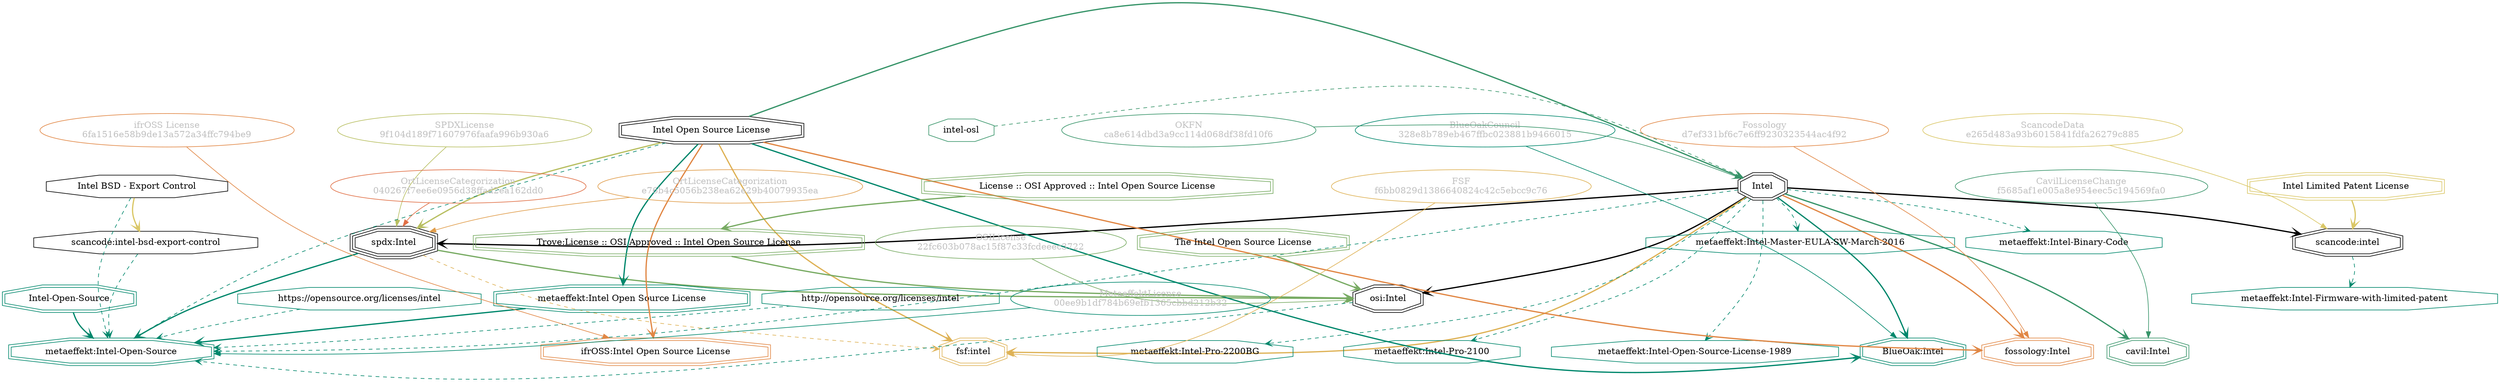 strict digraph {
    node [shape=box];
    graph [splines=curved];
    2356 [label="SPDXLicense\n9f104d189f71607976faafa996b930a6"
         ,fontcolor=gray
         ,color="#b8bf62"
         ,fillcolor="beige;1"
         ,shape=ellipse];
    2357 [label="spdx:Intel"
         ,shape=tripleoctagon];
    2358 [label=Intel
         ,shape=doubleoctagon];
    2359 [label="Intel Open Source License"
         ,shape=doubleoctagon];
    5077 [label="OSILicense\n22fc603b078ac15f87c33fcdeeec3722"
         ,fontcolor=gray
         ,color="#78ab63"
         ,fillcolor="beige;1"
         ,shape=ellipse];
    5078 [label="osi:Intel"
         ,shape=doubleoctagon];
    5079 [label="The Intel Open Source License"
         ,color="#78ab63"
         ,shape=doubleoctagon];
    5080 [label="Trove:License :: OSI Approved :: Intel Open Source License"
         ,color="#78ab63"
         ,shape=doubleoctagon];
    5081 [label="License :: OSI Approved :: Intel Open Source License"
         ,color="#78ab63"
         ,shape=doubleoctagon];
    8852 [label="BlueOakCouncil\n328e8b789eb467ffbc023881b9466015"
         ,fontcolor=gray
         ,color="#00876c"
         ,fillcolor="beige;1"
         ,shape=ellipse];
    8853 [label="BlueOak:Intel"
         ,color="#00876c"
         ,shape=doubleoctagon];
    10776 [label="FSF\nf6bb0829d1386640824c42c5ebcc9c76"
          ,fontcolor=gray
          ,color="#deb256"
          ,fillcolor="beige;1"
          ,shape=ellipse];
    10777 [label="fsf:intel"
          ,color="#deb256"
          ,shape=doubleoctagon];
    17550 [label="scancode:intel-bsd-export-control"
          ,shape=octagon];
    17552 [label="Intel BSD - Export Control"
          ,shape=octagon];
    17643 [label="ScancodeData\ne265d483a93b6015841fdfa26279c885"
          ,fontcolor=gray
          ,color="#dac767"
          ,fillcolor="beige;1"
          ,shape=ellipse];
    17644 [label="scancode:intel"
          ,shape=doubleoctagon];
    17645 [label="Intel Limited Patent License"
          ,color="#dac767"
          ,shape=doubleoctagon];
    27102 [label="Fossology\nd7ef331bf6c7e6ff9230323544ac4f92"
          ,fontcolor=gray
          ,color="#e18745"
          ,fillcolor="beige;1"
          ,shape=ellipse];
    27103 [label="fossology:Intel"
          ,color="#e18745"
          ,shape=doubleoctagon];
    28313 [label="OKFN\nca8e614dbd3a9cc114d068df38fd10f6"
          ,fontcolor=gray
          ,color="#379469"
          ,fillcolor="beige;1"
          ,shape=ellipse];
    28314 [label="intel-osl"
          ,color="#379469"
          ,shape=octagon];
    28769 [label="OrtLicenseCategorization\n040267f7ee6e0956d38ffad2ea162dd0"
          ,fontcolor=gray
          ,color="#e06f45"
          ,fillcolor="beige;1"
          ,shape=ellipse];
    35525 [label="OrtLicenseCategorization\ne76b4c5056b238ea62e29b40079935ea"
          ,fontcolor=gray
          ,color="#e09d4b"
          ,fillcolor="beige;1"
          ,shape=ellipse];
    36997 [label="CavilLicenseChange\nf5685af1e005a8e954eec5c194569fa0"
          ,fontcolor=gray
          ,color="#379469"
          ,fillcolor="beige;1"
          ,shape=ellipse];
    36998 [label="cavil:Intel"
          ,color="#379469"
          ,shape=doubleoctagon];
    43563 [label="metaeffekt:Intel-Pro-2200BG"
          ,color="#00876c"
          ,shape=octagon];
    43568 [label="metaeffekt:Intel-Pro-2100"
          ,color="#00876c"
          ,shape=octagon];
    43572 [label="MetaeffektLicense\n00ee9b1df784b69efb1365cbbd212b32"
          ,fontcolor=gray
          ,color="#00876c"
          ,fillcolor="beige;1"
          ,shape=ellipse];
    43573 [label="metaeffekt:Intel-Open-Source"
          ,color="#00876c"
          ,shape=doubleoctagon];
    43574 [label="Intel-Open-Source"
          ,color="#00876c"
          ,shape=doubleoctagon];
    43575 [label="metaeffekt:Intel Open Source License"
          ,color="#00876c"
          ,shape=doubleoctagon];
    43576 [label="http://opensource.org/licenses/intel"
          ,color="#00876c"
          ,shape=octagon];
    43578 [label="https://opensource.org/licenses/intel"
          ,color="#00876c"
          ,shape=octagon];
    43580 [label="metaeffekt:Intel-Open-Source-License-1989"
          ,color="#00876c"
          ,shape=octagon];
    43592 [label="metaeffekt:Intel-Master-EULA-SW-March-2016"
          ,color="#00876c"
          ,shape=octagon];
    43610 [label="metaeffekt:Intel-Firmware-with-limited-patent"
          ,color="#00876c"
          ,shape=octagon];
    43627 [label="metaeffekt:Intel-Binary-Code"
          ,color="#00876c"
          ,shape=octagon];
    54874 [label="ifrOSS License\n6fa1516e58b9de13a572a34ffc794be9"
          ,fontcolor=gray
          ,color="#e18745"
          ,fillcolor="beige;1"
          ,shape=ellipse];
    54875 [label="ifrOSS:Intel Open Source License"
          ,color="#e18745"
          ,shape=doubleoctagon];
    2356 -> 2357 [weight=0.5
                 ,color="#b8bf62"];
    2357 -> 5078 [style=bold
                 ,arrowhead=vee
                 ,weight=0.7
                 ,color="#78ab63"];
    2357 -> 10777 [style=dashed
                  ,arrowhead=vee
                  ,weight=0.5
                  ,color="#deb256"];
    2357 -> 43573 [style=bold
                  ,arrowhead=vee
                  ,weight=0.7
                  ,color="#00876c"];
    2358 -> 2357 [style=bold
                 ,arrowhead=vee
                 ,weight=0.7];
    2358 -> 5078 [style=bold
                 ,arrowhead=vee
                 ,weight=0.7];
    2358 -> 8853 [style=bold
                 ,arrowhead=vee
                 ,weight=0.7
                 ,color="#00876c"];
    2358 -> 10777 [style=bold
                  ,arrowhead=vee
                  ,weight=0.7
                  ,color="#deb256"];
    2358 -> 17644 [style=bold
                  ,arrowhead=vee
                  ,weight=0.7];
    2358 -> 27103 [style=bold
                  ,arrowhead=vee
                  ,weight=0.7
                  ,color="#e18745"];
    2358 -> 36998 [style=bold
                  ,arrowhead=vee
                  ,weight=0.7
                  ,color="#379469"];
    2358 -> 36998 [style=bold
                  ,arrowhead=vee
                  ,weight=0.7
                  ,color="#379469"];
    2358 -> 43563 [style=dashed
                  ,arrowhead=vee
                  ,weight=0.5
                  ,color="#00876c"];
    2358 -> 43568 [style=dashed
                  ,arrowhead=vee
                  ,weight=0.5
                  ,color="#00876c"];
    2358 -> 43573 [style=dashed
                  ,arrowhead=vee
                  ,weight=0.5
                  ,color="#00876c"];
    2358 -> 43580 [style=dashed
                  ,arrowhead=vee
                  ,weight=0.5
                  ,color="#00876c"];
    2358 -> 43592 [style=dashed
                  ,arrowhead=vee
                  ,weight=0.5
                  ,color="#00876c"];
    2358 -> 43627 [style=dashed
                  ,arrowhead=vee
                  ,weight=0.5
                  ,color="#00876c"];
    2359 -> 2357 [style=bold
                 ,arrowhead=vee
                 ,weight=0.7
                 ,color="#b8bf62"];
    2359 -> 2358 [style=bold
                 ,arrowhead=vee
                 ,weight=0.7
                 ,color="#379469"];
    2359 -> 8853 [style=bold
                 ,arrowhead=vee
                 ,weight=0.7
                 ,color="#00876c"];
    2359 -> 10777 [style=bold
                  ,arrowhead=vee
                  ,weight=0.7
                  ,color="#deb256"];
    2359 -> 27103 [style=bold
                  ,arrowhead=vee
                  ,weight=0.7
                  ,color="#e18745"];
    2359 -> 43573 [style=dashed
                  ,arrowhead=vee
                  ,weight=0.5
                  ,color="#00876c"];
    2359 -> 43575 [style=bold
                  ,arrowhead=vee
                  ,weight=0.7
                  ,color="#00876c"];
    2359 -> 54875 [style=bold
                  ,arrowhead=vee
                  ,weight=0.7
                  ,color="#e18745"];
    2359 -> 54875 [style=bold
                  ,arrowhead=vee
                  ,weight=0.7
                  ,color="#e18745"];
    5077 -> 5078 [weight=0.5
                 ,color="#78ab63"];
    5078 -> 43573 [style=dashed
                  ,arrowhead=vee
                  ,weight=0.5
                  ,color="#00876c"];
    5079 -> 5078 [style=bold
                 ,arrowhead=vee
                 ,weight=0.7
                 ,color="#78ab63"];
    5080 -> 5078 [style=bold
                 ,arrowhead=vee
                 ,weight=0.7
                 ,color="#78ab63"];
    5081 -> 5080 [style=bold
                 ,arrowhead=vee
                 ,weight=0.7
                 ,color="#78ab63"];
    8852 -> 8853 [weight=0.5
                 ,color="#00876c"];
    10776 -> 10777 [weight=0.5
                   ,color="#deb256"];
    17550 -> 43573 [style=dashed
                   ,arrowhead=vee
                   ,weight=0.5
                   ,color="#00876c"];
    17552 -> 17550 [style=bold
                   ,arrowhead=vee
                   ,weight=0.7
                   ,color="#dac767"];
    17552 -> 43573 [style=dashed
                   ,arrowhead=vee
                   ,weight=0.5
                   ,color="#00876c"];
    17643 -> 17644 [weight=0.5
                   ,color="#dac767"];
    17644 -> 43610 [style=dashed
                   ,arrowhead=vee
                   ,weight=0.5
                   ,color="#00876c"];
    17645 -> 17644 [style=bold
                   ,arrowhead=vee
                   ,weight=0.7
                   ,color="#dac767"];
    27102 -> 27103 [weight=0.5
                   ,color="#e18745"];
    28313 -> 2358 [weight=0.5
                  ,color="#379469"];
    28314 -> 2358 [style=dashed
                  ,arrowhead=vee
                  ,weight=0.5
                  ,color="#379469"];
    28769 -> 2357 [weight=0.5
                  ,color="#e06f45"];
    35525 -> 2357 [weight=0.5
                  ,color="#e09d4b"];
    36997 -> 36998 [weight=0.5
                   ,color="#379469"];
    43572 -> 43573 [weight=0.5
                   ,color="#00876c"];
    43574 -> 43573 [style=bold
                   ,arrowhead=vee
                   ,weight=0.7
                   ,color="#00876c"];
    43575 -> 43573 [style=bold
                   ,arrowhead=vee
                   ,weight=0.7
                   ,color="#00876c"];
    43576 -> 43573 [style=dashed
                   ,arrowhead=vee
                   ,weight=0.5
                   ,color="#00876c"];
    43578 -> 43573 [style=dashed
                   ,arrowhead=vee
                   ,weight=0.5
                   ,color="#00876c"];
    54874 -> 54875 [weight=0.5
                   ,color="#e18745"];
}
